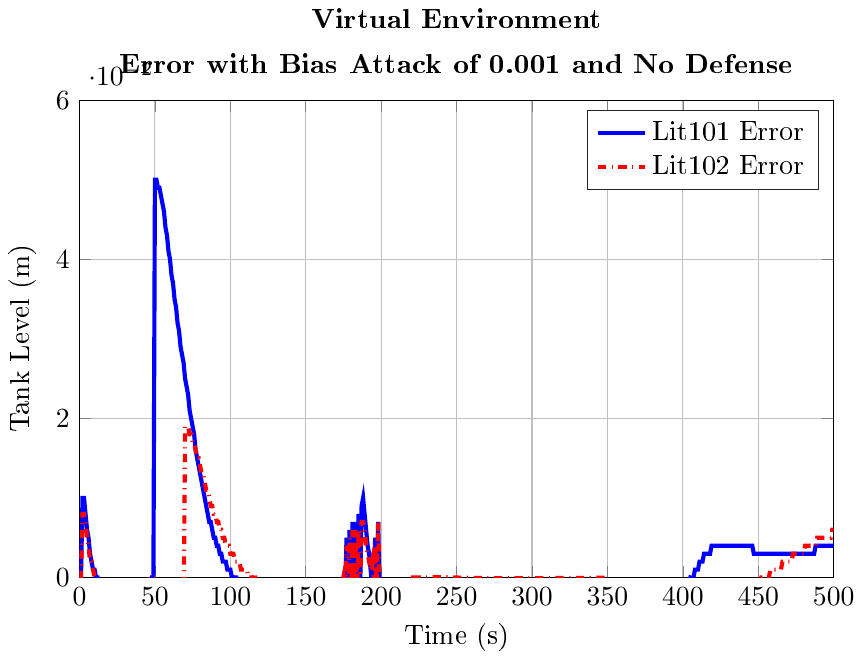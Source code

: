 % This file was created by matlab2tikz.
%
\documentclass[tikz]{standalone}
\usepackage[T1]{fontenc}
\usepackage[utf8]{inputenc}
\usepackage{pgfplots}
\usepackage{grffile}
\pgfplotsset{compat=newest}
\usetikzlibrary{plotmarks}
\usepgfplotslibrary{patchplots}
\usepackage{amsmath}

\begin{document}
\begin{tikzpicture}

\begin{axis}[%
width=0.79\columnwidth,
height=0.5\columnwidth,
at={(0\columnwidth,0\columnwidth)},
scale only axis,
xmin=0,
xmax=500,
xlabel={Time (s)},
xmajorgrids,
ymin=0,
ymax=0.06,
ylabel={Tank Level (m)},
ymajorgrids,
axis background/.style={fill=white},
title style={font=\bfseries,align=center},
title={Virtual Environment\\[1ex]Error with Bias Attack of 0.001 and No Defense},
legend style={legend cell align=left,align=left,draw=white!15!black}
]
\addplot [color=blue,solid,line width=1.5pt]
  table[row sep=crcr]{%
0	0\\
1	0\\
2	0.01\\
3	0.01\\
4	0.008\\
5	0.006\\
6	0.005\\
7	0.003\\
8	0.002\\
9	0.001\\
10	0.001\\
11	-9.861e-07\\
12	-0.0\\
13	-0.001\\
14	-0.001\\
15	-0.001\\
16	-0.001\\
17	-0.002\\
18	-0.002\\
19	-0.002\\
20	-0.002\\
21	-0.002\\
22	-0.002\\
23	-0.002\\
24	-0.002\\
25	-0.002\\
26	-0.001\\
27	-0.001\\
28	-0.001\\
29	-0.001\\
30	-0.001\\
31	-0.001\\
32	-0.001\\
33	-0.001\\
34	-0.001\\
35	-0.001\\
36	-0.001\\
37	-0.001\\
38	-0.001\\
39	-0.001\\
40	-0.001\\
41	-0.001\\
42	-0.001\\
43	-0.001\\
44	-0.001\\
45	-0.001\\
46	-0.001\\
47	-0.001\\
48	-0.0\\
49	-0.0\\
50	0.05\\
51	0.05\\
52	0.049\\
53	0.049\\
54	0.048\\
55	0.047\\
56	0.046\\
57	0.044\\
58	0.043\\
59	0.041\\
60	0.04\\
61	0.038\\
62	0.037\\
63	0.035\\
64	0.034\\
65	0.032\\
66	0.031\\
67	0.029\\
68	0.028\\
69	0.027\\
70	0.025\\
71	0.024\\
72	0.023\\
73	0.021\\
74	0.02\\
75	0.019\\
76	0.018\\
77	0.016\\
78	0.015\\
79	0.014\\
80	0.013\\
81	0.012\\
82	0.011\\
83	0.01\\
84	0.009\\
85	0.008\\
86	0.007\\
87	0.007\\
88	0.006\\
89	0.005\\
90	0.005\\
91	0.004\\
92	0.004\\
93	0.003\\
94	0.003\\
95	0.002\\
96	0.002\\
97	0.002\\
98	0.001\\
99	0.001\\
100	0.001\\
101	0.0\\
102	7.528e-05\\
103	-0.0\\
104	-0.0\\
105	-0.001\\
106	-0.001\\
107	-0.001\\
108	-0.001\\
109	-0.001\\
110	-0.001\\
111	-0.001\\
112	-0.001\\
113	-0.002\\
114	-0.002\\
115	-0.002\\
116	-0.002\\
117	-0.002\\
118	-0.002\\
119	-0.002\\
120	-0.002\\
121	-0.002\\
122	-0.002\\
123	-0.002\\
124	-0.002\\
125	-0.002\\
126	-0.002\\
127	-0.002\\
128	-0.002\\
129	-0.002\\
130	-0.002\\
131	-0.002\\
132	-0.002\\
133	-0.002\\
134	-0.002\\
135	-0.002\\
136	-0.002\\
137	-0.002\\
138	-0.002\\
139	-0.002\\
140	-0.002\\
141	-0.002\\
142	-0.002\\
143	-0.002\\
144	-0.002\\
145	-0.002\\
146	-0.002\\
147	-0.002\\
148	-0.002\\
149	-0.002\\
150	-0.002\\
151	-0.002\\
152	-0.001\\
153	-0.001\\
154	-0.001\\
155	-0.001\\
156	-0.001\\
157	-0.001\\
158	-0.001\\
159	-0.001\\
160	-0.001\\
161	-0.001\\
162	-0.001\\
163	-0.001\\
164	-0.001\\
165	-0.001\\
166	-0.001\\
167	-0.001\\
168	-0.001\\
169	-0.001\\
170	-0.001\\
171	-0.001\\
172	-0.001\\
173	-0.001\\
174	-0.001\\
175	0.0\\
176	-0.003\\
177	0.005\\
178	-0.004\\
179	0.006\\
180	-0.003\\
181	0.007\\
182	-0.002\\
183	0.007\\
184	-0.002\\
185	0.008\\
186	-0.002\\
187	0.009\\
188	0.01\\
189	0.008\\
190	0.006\\
191	0.004\\
192	0.003\\
193	0.001\\
194	0.002\\
195	-0.002\\
196	0.005\\
197	-0.002\\
198	0.007\\
199	-0.002\\
200	-0.013\\
201	-0.015\\
202	-0.015\\
203	-0.015\\
204	-0.014\\
205	-0.013\\
206	-0.013\\
207	-0.013\\
208	-0.012\\
209	-0.012\\
210	-0.012\\
211	-0.012\\
212	-0.012\\
213	-0.012\\
214	-0.012\\
215	-0.011\\
216	-0.011\\
217	-0.011\\
218	-0.011\\
219	-0.011\\
220	-0.011\\
221	-0.011\\
222	-0.011\\
223	-0.011\\
224	-0.011\\
225	-0.011\\
226	-0.011\\
227	-0.011\\
228	-0.011\\
229	-0.011\\
230	-0.011\\
231	-0.011\\
232	-0.011\\
233	-0.011\\
234	-0.011\\
235	-0.011\\
236	-0.011\\
237	-0.011\\
238	-0.011\\
239	-0.011\\
240	-0.011\\
241	-0.011\\
242	-0.011\\
243	-0.011\\
244	-0.011\\
245	-0.011\\
246	-0.011\\
247	-0.011\\
248	-0.011\\
249	-0.011\\
250	-0.011\\
251	-0.011\\
252	-0.011\\
253	-0.011\\
254	-0.011\\
255	-0.011\\
256	-0.011\\
257	-0.011\\
258	-0.011\\
259	-0.011\\
260	-0.011\\
261	-0.011\\
262	-0.011\\
263	-0.011\\
264	-0.011\\
265	-0.01\\
266	-0.01\\
267	-0.01\\
268	-0.01\\
269	-0.01\\
270	-0.01\\
271	-0.01\\
272	-0.01\\
273	-0.01\\
274	-0.01\\
275	-0.01\\
276	-0.01\\
277	-0.01\\
278	-0.01\\
279	-0.01\\
280	-0.01\\
281	-0.01\\
282	-0.01\\
283	-0.01\\
284	-0.01\\
285	-0.01\\
286	-0.01\\
287	-0.01\\
288	-0.01\\
289	-0.01\\
290	-0.01\\
291	-0.01\\
292	-0.01\\
293	-0.01\\
294	-0.01\\
295	-0.01\\
296	-0.01\\
297	-0.01\\
298	-0.01\\
299	-0.01\\
300	-0.01\\
301	-0.01\\
302	-0.01\\
303	-0.01\\
304	-0.01\\
305	-0.01\\
306	-0.01\\
307	-0.01\\
308	-0.01\\
309	-0.01\\
310	-0.01\\
311	-0.01\\
312	-0.01\\
313	-0.01\\
314	-0.01\\
315	-0.01\\
316	-0.01\\
317	-0.01\\
318	-0.01\\
319	-0.01\\
320	-0.01\\
321	-0.01\\
322	-0.01\\
323	-0.01\\
324	-0.01\\
325	-0.01\\
326	-0.01\\
327	-0.01\\
328	-0.01\\
329	-0.01\\
330	-0.01\\
331	-0.01\\
332	-0.01\\
333	-0.01\\
334	-0.01\\
335	-0.01\\
336	-0.01\\
337	-0.01\\
338	-0.01\\
339	-0.01\\
340	-0.01\\
341	-0.01\\
342	-0.01\\
343	-0.01\\
344	-0.01\\
345	-0.01\\
346	-0.01\\
347	-0.01\\
348	-0.01\\
349	-0.01\\
350	-0.06\\
351	-0.06\\
352	-0.059\\
353	-0.058\\
354	-0.057\\
355	-0.056\\
356	-0.055\\
357	-0.053\\
358	-0.052\\
359	-0.05\\
360	-0.049\\
361	-0.047\\
362	-0.045\\
363	-0.052\\
364	-0.049\\
365	-0.045\\
366	-0.041\\
367	-0.037\\
368	-0.034\\
369	-0.031\\
370	-0.028\\
371	-0.026\\
372	-0.024\\
373	-0.022\\
374	-0.02\\
375	-0.018\\
376	-0.017\\
377	-0.016\\
378	-0.015\\
379	-0.013\\
380	-0.013\\
381	-0.012\\
382	-0.011\\
383	-0.01\\
384	-0.009\\
385	-0.009\\
386	-0.008\\
387	-0.007\\
388	-0.007\\
389	-0.006\\
390	-0.006\\
391	-0.005\\
392	-0.005\\
393	-0.005\\
394	-0.004\\
395	-0.004\\
396	-0.003\\
397	-0.003\\
398	-0.003\\
399	-0.003\\
400	-0.002\\
401	-0.002\\
402	-0.002\\
403	-0.001\\
404	-0.001\\
405	-0.0\\
406	-7.649e-05\\
407	0.0\\
408	0.001\\
409	0.001\\
410	0.001\\
411	0.002\\
412	0.002\\
413	0.002\\
414	0.003\\
415	0.003\\
416	0.003\\
417	0.003\\
418	0.003\\
419	0.004\\
420	0.004\\
421	0.004\\
422	0.004\\
423	0.004\\
424	0.004\\
425	0.004\\
426	0.004\\
427	0.004\\
428	0.004\\
429	0.004\\
430	0.004\\
431	0.004\\
432	0.004\\
433	0.004\\
434	0.004\\
435	0.004\\
436	0.004\\
437	0.004\\
438	0.004\\
439	0.004\\
440	0.004\\
441	0.004\\
442	0.004\\
443	0.004\\
444	0.004\\
445	0.004\\
446	0.004\\
447	0.003\\
448	0.003\\
449	0.003\\
450	0.003\\
451	0.003\\
452	0.003\\
453	0.003\\
454	0.003\\
455	0.003\\
456	0.003\\
457	0.003\\
458	0.003\\
459	0.003\\
460	0.003\\
461	0.003\\
462	0.003\\
463	0.003\\
464	0.003\\
465	0.003\\
466	0.003\\
467	0.003\\
468	0.003\\
469	0.003\\
470	0.003\\
471	0.003\\
472	0.003\\
473	0.003\\
474	0.003\\
475	0.003\\
476	0.003\\
477	0.003\\
478	0.003\\
479	0.003\\
480	0.003\\
481	0.003\\
482	0.003\\
483	0.003\\
484	0.003\\
485	0.003\\
486	0.003\\
487	0.003\\
488	0.004\\
489	0.004\\
490	0.004\\
491	0.004\\
492	0.004\\
493	0.004\\
494	0.004\\
495	0.004\\
496	0.004\\
497	0.004\\
498	0.004\\
499	0.004\\
500	0.004\\
};
\addlegendentry{Lit101 Error};

\addplot [color=red,dashdotted,line width=1.5pt]
  table[row sep=crcr]{%
0	0\\
1	0\\
2	0.008\\
3	0.008\\
4	0.007\\
5	0.005\\
6	0.004\\
7	0.002\\
8	0.002\\
9	0.001\\
10	0.0\\
11	-0.0\\
12	-0.001\\
13	-0.001\\
14	-0.001\\
15	-0.001\\
16	-0.001\\
17	-0.001\\
18	-0.002\\
19	-0.002\\
20	-0.002\\
21	-0.002\\
22	-0.002\\
23	-0.001\\
24	-0.001\\
25	-0.001\\
26	-0.001\\
27	-0.001\\
28	-0.001\\
29	-0.001\\
30	-0.001\\
31	-0.001\\
32	-0.001\\
33	-0.001\\
34	-0.001\\
35	-0.001\\
36	-0.001\\
37	-0.001\\
38	-0.001\\
39	-0.001\\
40	-0.001\\
41	-0.001\\
42	-0.001\\
43	-0.001\\
44	-0.001\\
45	-0.001\\
46	-0.0\\
47	-0.0\\
48	-0.0\\
49	-0.0\\
50	-0.0\\
51	-0.0\\
52	-0.0\\
53	-0.001\\
54	-0.001\\
55	-0.001\\
56	-0.002\\
57	-0.002\\
58	-0.002\\
59	-0.003\\
60	-0.003\\
61	-0.004\\
62	-0.004\\
63	-0.004\\
64	-0.005\\
65	-0.005\\
66	-0.005\\
67	-0.006\\
68	-0.006\\
69	-0.006\\
70	0.019\\
71	0.019\\
72	0.019\\
73	0.018\\
74	0.018\\
75	0.017\\
76	0.017\\
77	0.016\\
78	0.015\\
79	0.015\\
80	0.014\\
81	0.013\\
82	0.013\\
83	0.012\\
84	0.011\\
85	0.011\\
86	0.01\\
87	0.009\\
88	0.009\\
89	0.008\\
90	0.008\\
91	0.007\\
92	0.007\\
93	0.006\\
94	0.006\\
95	0.005\\
96	0.005\\
97	0.004\\
98	0.004\\
99	0.004\\
100	0.003\\
101	0.003\\
102	0.003\\
103	0.002\\
104	0.002\\
105	0.002\\
106	0.002\\
107	0.001\\
108	0.001\\
109	0.001\\
110	0.001\\
111	0.001\\
112	0.0\\
113	0.0\\
114	0.0\\
115	3.608e-05\\
116	-8.155e-05\\
117	-0.0\\
118	-0.0\\
119	-0.0\\
120	-0.0\\
121	-0.001\\
122	-0.001\\
123	-0.001\\
124	-0.001\\
125	-0.001\\
126	-0.001\\
127	-0.001\\
128	-0.001\\
129	-0.001\\
130	-0.001\\
131	-0.001\\
132	-0.001\\
133	-0.001\\
134	-0.001\\
135	-0.001\\
136	-0.001\\
137	-0.001\\
138	-0.001\\
139	-0.001\\
140	-0.001\\
141	-0.001\\
142	-0.001\\
143	-0.001\\
144	-0.001\\
145	-0.001\\
146	-0.001\\
147	-0.001\\
148	-0.001\\
149	-0.001\\
150	-0.001\\
151	-0.001\\
152	-0.001\\
153	-0.001\\
154	-0.001\\
155	-0.001\\
156	-0.001\\
157	-0.001\\
158	-0.001\\
159	-0.001\\
160	-0.001\\
161	-0.001\\
162	-0.001\\
163	-0.001\\
164	-0.001\\
165	-0.001\\
166	-0.001\\
167	-0.001\\
168	-0.001\\
169	-0.001\\
170	-0.001\\
171	-0.001\\
172	-0.001\\
173	-0.001\\
174	-0.001\\
175	0.0\\
176	-0.003\\
177	0.004\\
178	-0.004\\
179	0.005\\
180	-0.003\\
181	0.006\\
182	-0.003\\
183	0.006\\
184	-0.002\\
185	0.006\\
186	-0.002\\
187	0.007\\
188	0.007\\
189	0.006\\
190	0.004\\
191	0.003\\
192	0.002\\
193	0.001\\
194	0.002\\
195	-0.002\\
196	0.004\\
197	-0.001\\
198	0.007\\
199	-0.002\\
200	-0.01\\
201	-0.011\\
202	-0.01\\
203	-0.008\\
204	-0.007\\
205	-0.006\\
206	-0.005\\
207	-0.005\\
208	-0.004\\
209	-0.003\\
210	-0.003\\
211	-0.003\\
212	-0.002\\
213	-0.002\\
214	-0.002\\
215	-0.001\\
216	-0.001\\
217	-0.001\\
218	-0.001\\
219	-0.001\\
220	-0.001\\
221	-0.0\\
222	-0.0\\
223	-0.0\\
224	-0.0\\
225	-0.0\\
226	-0.0\\
227	-7.348e-05\\
228	-4.311e-05\\
229	-1.81e-05\\
230	2.226e-06\\
231	1.85e-05\\
232	3.127e-05\\
233	4.099e-05\\
234	4.81e-05\\
235	5.295e-05\\
236	5.587e-05\\
237	5.715e-05\\
238	5.703e-05\\
239	5.573e-05\\
240	5.345e-05\\
241	5.035e-05\\
242	4.659e-05\\
243	4.228e-05\\
244	3.756e-05\\
245	3.251e-05\\
246	2.722e-05\\
247	2.178e-05\\
248	1.623e-05\\
249	1.064e-05\\
250	5.063e-06\\
251	-4.68e-07\\
252	-5.916e-06\\
253	-1.125e-05\\
254	-1.645e-05\\
255	-2.149e-05\\
256	-2.635e-05\\
257	-3.103e-05\\
258	-3.55e-05\\
259	-3.977e-05\\
260	-4.383e-05\\
261	-4.768e-05\\
262	-5.131e-05\\
263	-5.472e-05\\
264	-5.791e-05\\
265	-6.09e-05\\
266	-6.367e-05\\
267	-6.623e-05\\
268	-6.859e-05\\
269	-7.076e-05\\
270	-7.273e-05\\
271	-7.452e-05\\
272	-7.613e-05\\
273	-7.757e-05\\
274	-7.884e-05\\
275	-7.995e-05\\
276	-8.091e-05\\
277	-8.172e-05\\
278	-8.24e-05\\
279	-8.294e-05\\
280	-8.336e-05\\
281	-8.365e-05\\
282	-8.384e-05\\
283	-8.392e-05\\
284	-8.389e-05\\
285	-8.378e-05\\
286	-8.357e-05\\
287	-8.328e-05\\
288	-8.292e-05\\
289	-8.248e-05\\
290	-8.198e-05\\
291	-8.141e-05\\
292	-8.078e-05\\
293	-8.01e-05\\
294	-7.937e-05\\
295	-7.86e-05\\
296	-7.779e-05\\
297	-7.693e-05\\
298	-7.605e-05\\
299	-7.513e-05\\
300	-7.418e-05\\
301	-7.321e-05\\
302	-7.222e-05\\
303	-7.121e-05\\
304	-7.018e-05\\
305	-6.914e-05\\
306	-6.809e-05\\
307	-6.703e-05\\
308	-6.595e-05\\
309	-6.488e-05\\
310	-6.38e-05\\
311	-6.271e-05\\
312	-6.163e-05\\
313	-6.054e-05\\
314	-5.946e-05\\
315	-5.838e-05\\
316	-5.731e-05\\
317	-5.624e-05\\
318	-5.518e-05\\
319	-5.412e-05\\
320	-5.307e-05\\
321	-5.203e-05\\
322	-5.1e-05\\
323	-4.998e-05\\
324	-4.897e-05\\
325	-4.798e-05\\
326	-4.699e-05\\
327	-4.602e-05\\
328	-4.505e-05\\
329	-4.411e-05\\
330	-4.317e-05\\
331	-4.225e-05\\
332	-4.134e-05\\
333	-4.044e-05\\
334	-3.956e-05\\
335	-3.87e-05\\
336	-3.784e-05\\
337	-3.7e-05\\
338	-3.618e-05\\
339	-3.537e-05\\
340	-3.457e-05\\
341	-3.379e-05\\
342	-3.303e-05\\
343	-3.227e-05\\
344	-3.153e-05\\
345	-3.081e-05\\
346	-3.01e-05\\
347	-2.94e-05\\
348	-2.872e-05\\
349	-2.805e-05\\
350	-0.025\\
351	-0.025\\
352	-0.025\\
353	-0.024\\
354	-0.024\\
355	-0.024\\
356	-0.023\\
357	-0.023\\
358	-0.022\\
359	-0.022\\
360	-0.021\\
361	-0.021\\
362	-0.021\\
363	-0.028\\
364	-0.027\\
365	-0.026\\
366	-0.024\\
367	-0.022\\
368	-0.021\\
369	-0.02\\
370	-0.019\\
371	-0.019\\
372	-0.018\\
373	-0.018\\
374	-0.018\\
375	-0.017\\
376	-0.017\\
377	-0.017\\
378	-0.017\\
379	-0.017\\
380	-0.017\\
381	-0.017\\
382	-0.017\\
383	-0.018\\
384	-0.018\\
385	-0.018\\
386	-0.018\\
387	-0.018\\
388	-0.018\\
389	-0.018\\
390	-0.019\\
391	-0.019\\
392	-0.019\\
393	-0.019\\
394	-0.019\\
395	-0.019\\
396	-0.02\\
397	-0.02\\
398	-0.02\\
399	-0.02\\
400	-0.02\\
401	-0.02\\
402	-0.02\\
403	-0.02\\
404	-0.019\\
405	-0.019\\
406	-0.018\\
407	-0.018\\
408	-0.017\\
409	-0.017\\
410	-0.016\\
411	-0.015\\
412	-0.015\\
413	-0.014\\
414	-0.013\\
415	-0.013\\
416	-0.012\\
417	-0.011\\
418	-0.011\\
419	-0.01\\
420	-0.01\\
421	-0.009\\
422	-0.009\\
423	-0.008\\
424	-0.008\\
425	-0.007\\
426	-0.007\\
427	-0.006\\
428	-0.006\\
429	-0.005\\
430	-0.005\\
431	-0.005\\
432	-0.004\\
433	-0.004\\
434	-0.004\\
435	-0.004\\
436	-0.003\\
437	-0.003\\
438	-0.003\\
439	-0.003\\
440	-0.002\\
441	-0.002\\
442	-0.002\\
443	-0.002\\
444	-0.002\\
445	-0.001\\
446	-0.001\\
447	-0.001\\
448	-0.001\\
449	-0.001\\
450	-0.001\\
451	-0.001\\
452	-0.0\\
453	-0.0\\
454	-7.533e-05\\
455	7.0e-05\\
456	0.0\\
457	0.0\\
458	0.001\\
459	0.001\\
460	0.001\\
461	0.001\\
462	0.001\\
463	0.001\\
464	0.001\\
465	0.001\\
466	0.002\\
467	0.002\\
468	0.002\\
469	0.002\\
470	0.002\\
471	0.002\\
472	0.002\\
473	0.003\\
474	0.003\\
475	0.003\\
476	0.003\\
477	0.003\\
478	0.003\\
479	0.003\\
480	0.003\\
481	0.004\\
482	0.004\\
483	0.004\\
484	0.004\\
485	0.004\\
486	0.004\\
487	0.004\\
488	0.004\\
489	0.005\\
490	0.005\\
491	0.005\\
492	0.005\\
493	0.005\\
494	0.005\\
495	0.005\\
496	0.005\\
497	0.005\\
498	0.005\\
499	0.006\\
500	0.006\\
};
\addlegendentry{Lit102 Error};

\end{axis}
\end{tikzpicture}%
\end{document}